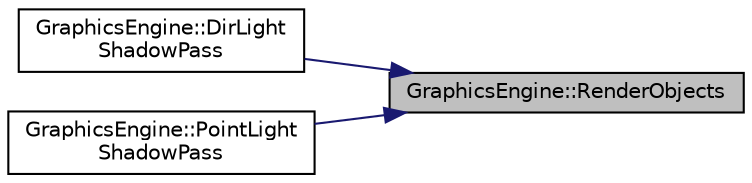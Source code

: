digraph "GraphicsEngine::RenderObjects"
{
 // LATEX_PDF_SIZE
  edge [fontname="Helvetica",fontsize="10",labelfontname="Helvetica",labelfontsize="10"];
  node [fontname="Helvetica",fontsize="10",shape=record];
  rankdir="RL";
  Node422 [label="GraphicsEngine::RenderObjects",height=0.2,width=0.4,color="black", fillcolor="grey75", style="filled", fontcolor="black",tooltip=" "];
  Node422 -> Node423 [dir="back",color="midnightblue",fontsize="10",style="solid",fontname="Helvetica"];
  Node423 [label="GraphicsEngine::DirLight\lShadowPass",height=0.2,width=0.4,color="black", fillcolor="white", style="filled",URL="$class_graphics_engine.html#a33255cbf364dbd5d51dea96c8d6c3b14",tooltip=" "];
  Node422 -> Node424 [dir="back",color="midnightblue",fontsize="10",style="solid",fontname="Helvetica"];
  Node424 [label="GraphicsEngine::PointLight\lShadowPass",height=0.2,width=0.4,color="black", fillcolor="white", style="filled",URL="$class_graphics_engine.html#a13a36eba901419eed2f12659576e7dce",tooltip=" "];
}

